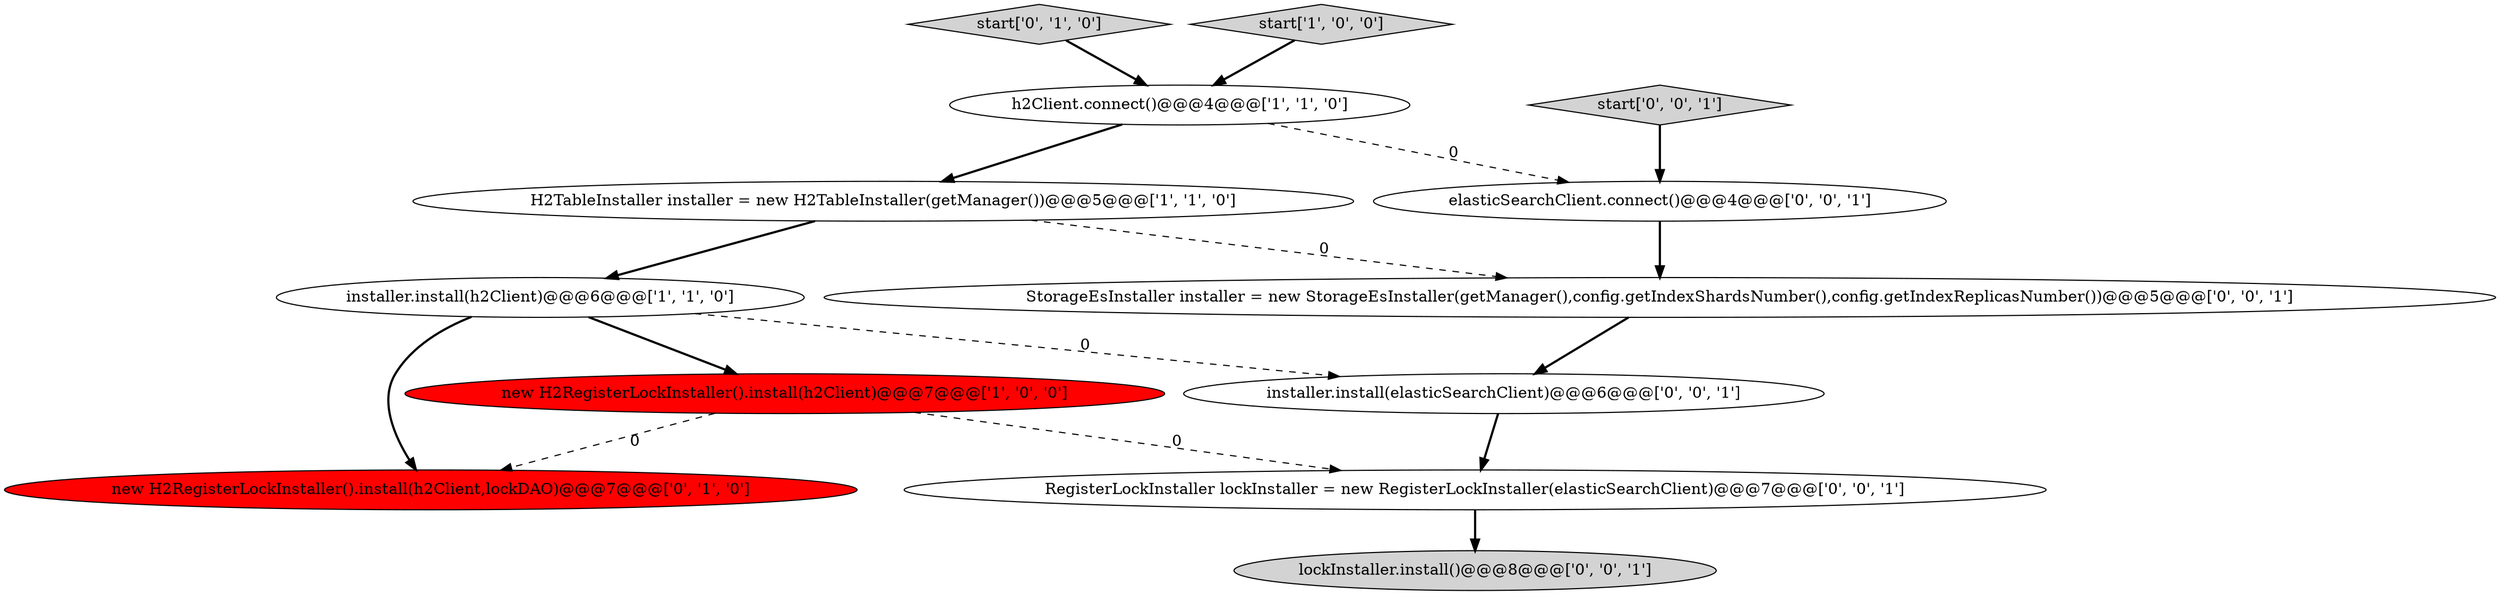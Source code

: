 digraph {
5 [style = filled, label = "new H2RegisterLockInstaller().install(h2Client,lockDAO)@@@7@@@['0', '1', '0']", fillcolor = red, shape = ellipse image = "AAA1AAABBB2BBB"];
6 [style = filled, label = "start['0', '1', '0']", fillcolor = lightgray, shape = diamond image = "AAA0AAABBB2BBB"];
11 [style = filled, label = "lockInstaller.install()@@@8@@@['0', '0', '1']", fillcolor = lightgray, shape = ellipse image = "AAA0AAABBB3BBB"];
3 [style = filled, label = "h2Client.connect()@@@4@@@['1', '1', '0']", fillcolor = white, shape = ellipse image = "AAA0AAABBB1BBB"];
8 [style = filled, label = "RegisterLockInstaller lockInstaller = new RegisterLockInstaller(elasticSearchClient)@@@7@@@['0', '0', '1']", fillcolor = white, shape = ellipse image = "AAA0AAABBB3BBB"];
10 [style = filled, label = "installer.install(elasticSearchClient)@@@6@@@['0', '0', '1']", fillcolor = white, shape = ellipse image = "AAA0AAABBB3BBB"];
9 [style = filled, label = "elasticSearchClient.connect()@@@4@@@['0', '0', '1']", fillcolor = white, shape = ellipse image = "AAA0AAABBB3BBB"];
2 [style = filled, label = "H2TableInstaller installer = new H2TableInstaller(getManager())@@@5@@@['1', '1', '0']", fillcolor = white, shape = ellipse image = "AAA0AAABBB1BBB"];
1 [style = filled, label = "start['1', '0', '0']", fillcolor = lightgray, shape = diamond image = "AAA0AAABBB1BBB"];
0 [style = filled, label = "installer.install(h2Client)@@@6@@@['1', '1', '0']", fillcolor = white, shape = ellipse image = "AAA0AAABBB1BBB"];
4 [style = filled, label = "new H2RegisterLockInstaller().install(h2Client)@@@7@@@['1', '0', '0']", fillcolor = red, shape = ellipse image = "AAA1AAABBB1BBB"];
12 [style = filled, label = "start['0', '0', '1']", fillcolor = lightgray, shape = diamond image = "AAA0AAABBB3BBB"];
7 [style = filled, label = "StorageEsInstaller installer = new StorageEsInstaller(getManager(),config.getIndexShardsNumber(),config.getIndexReplicasNumber())@@@5@@@['0', '0', '1']", fillcolor = white, shape = ellipse image = "AAA0AAABBB3BBB"];
1->3 [style = bold, label=""];
4->5 [style = dashed, label="0"];
6->3 [style = bold, label=""];
2->0 [style = bold, label=""];
4->8 [style = dashed, label="0"];
3->2 [style = bold, label=""];
10->8 [style = bold, label=""];
9->7 [style = bold, label=""];
12->9 [style = bold, label=""];
0->4 [style = bold, label=""];
7->10 [style = bold, label=""];
8->11 [style = bold, label=""];
3->9 [style = dashed, label="0"];
2->7 [style = dashed, label="0"];
0->10 [style = dashed, label="0"];
0->5 [style = bold, label=""];
}
